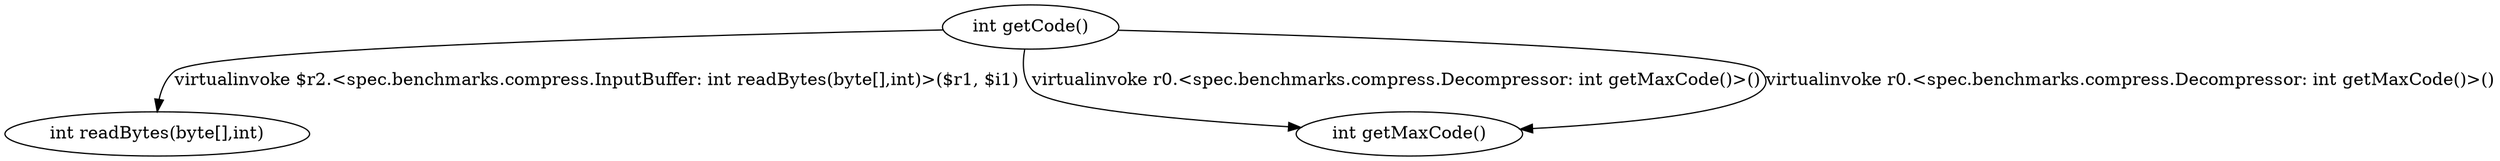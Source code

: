 digraph g {
1[label="int readBytes(byte[],int)"]
0[label="int getCode()"]
2[label="int getMaxCode()"]
0->1[label="virtualinvoke $r2.<spec.benchmarks.compress.InputBuffer: int readBytes(byte[],int)>($r1, $i1)"]
0->2[label="virtualinvoke r0.<spec.benchmarks.compress.Decompressor: int getMaxCode()>()"]
0->2[label="virtualinvoke r0.<spec.benchmarks.compress.Decompressor: int getMaxCode()>()"]
}
